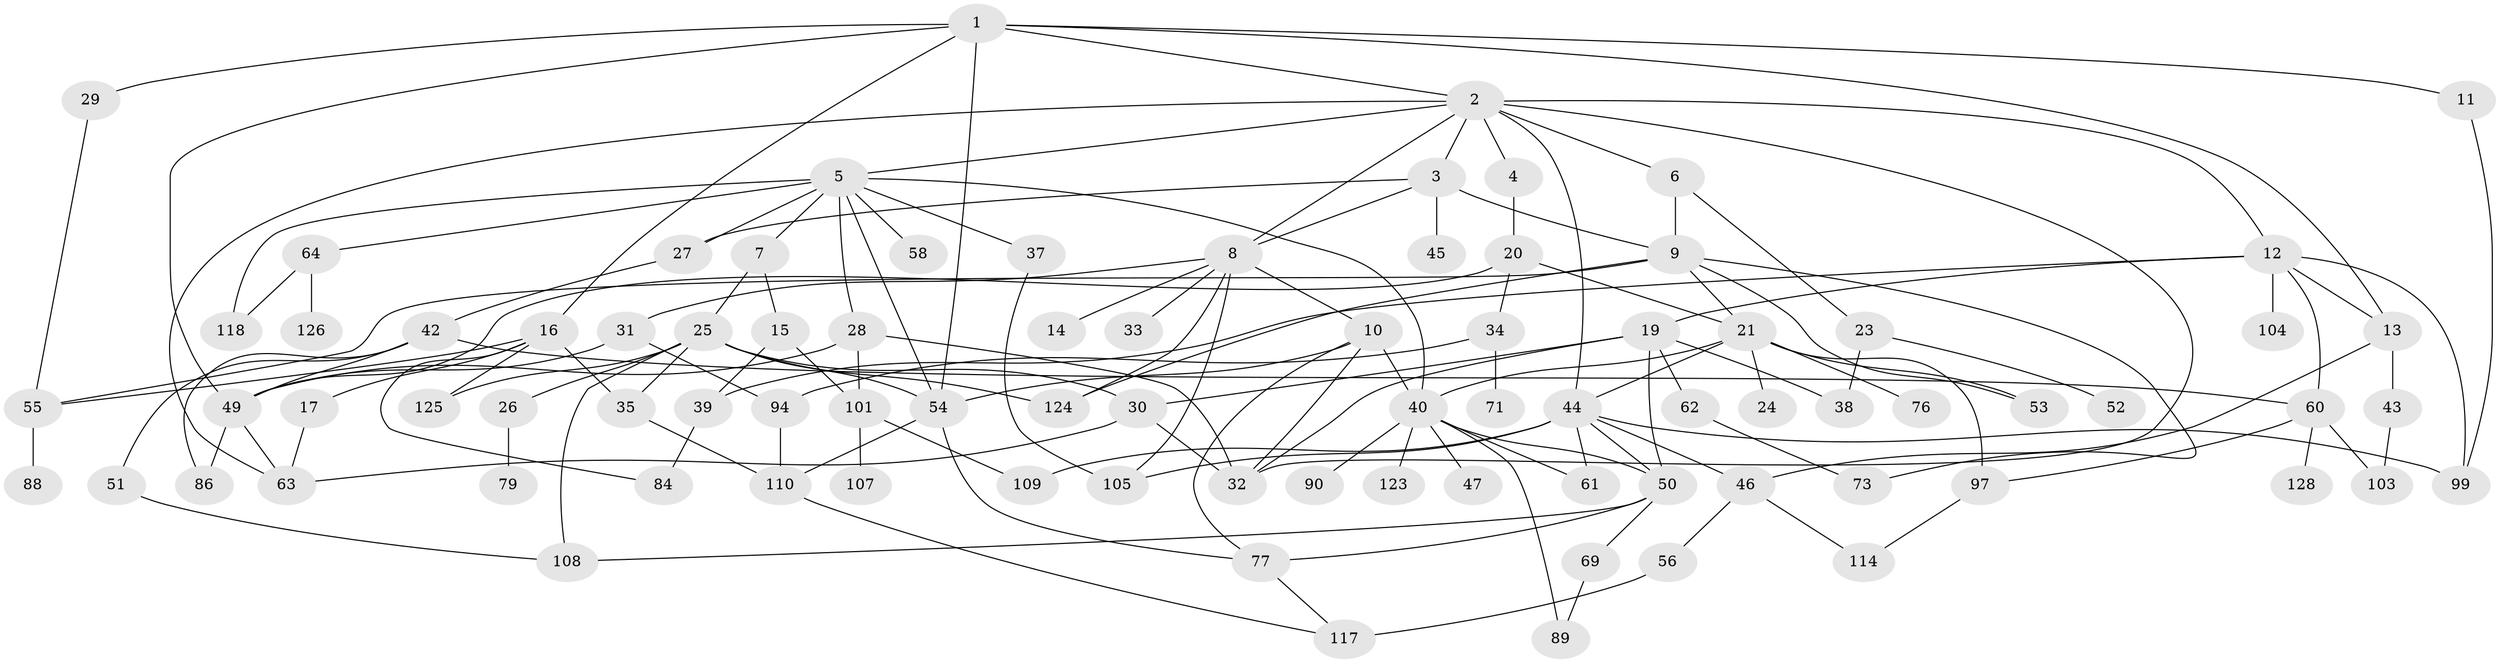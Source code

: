 // original degree distribution, {8: 0.015503875968992248, 10: 0.015503875968992248, 5: 0.07751937984496124, 3: 0.2248062015503876, 4: 0.12403100775193798, 7: 0.023255813953488372, 6: 0.031007751937984496, 2: 0.2868217054263566, 1: 0.20155038759689922}
// Generated by graph-tools (version 1.1) at 2025/10/02/27/25 16:10:56]
// undirected, 87 vertices, 146 edges
graph export_dot {
graph [start="1"]
  node [color=gray90,style=filled];
  1 [super="+83"];
  2 [super="+95"];
  3;
  4 [super="+96"];
  5 [super="+81"];
  6 [super="+92"];
  7;
  8 [super="+80"];
  9 [super="+102"];
  10;
  11;
  12 [super="+72"];
  13;
  14;
  15 [super="+87"];
  16 [super="+18"];
  17 [super="+115"];
  19 [super="+41"];
  20 [super="+91"];
  21 [super="+22"];
  23;
  24;
  25 [super="+36"];
  26;
  27;
  28 [super="+75"];
  29;
  30 [super="+112"];
  31 [super="+66"];
  32;
  33;
  34 [super="+70"];
  35 [super="+48"];
  37;
  38 [super="+129"];
  39 [super="+85"];
  40 [super="+57"];
  42;
  43;
  44 [super="+68"];
  45;
  46 [super="+59"];
  47;
  49 [super="+67"];
  50 [super="+82"];
  51 [super="+74"];
  52;
  53 [super="+98"];
  54 [super="+78"];
  55 [super="+106"];
  56 [super="+93"];
  58;
  60 [super="+65"];
  61;
  62;
  63;
  64;
  69;
  71;
  73;
  76 [super="+113"];
  77 [super="+119"];
  79;
  84;
  86 [super="+111"];
  88;
  89;
  90;
  94 [super="+122"];
  97 [super="+100"];
  99 [super="+120"];
  101;
  103;
  104;
  105;
  107;
  108;
  109 [super="+127"];
  110;
  114 [super="+116"];
  117 [super="+121"];
  118;
  123;
  124;
  125;
  126;
  128;
  1 -- 2;
  1 -- 11;
  1 -- 13;
  1 -- 16;
  1 -- 29;
  1 -- 54;
  1 -- 49;
  2 -- 3;
  2 -- 4;
  2 -- 5;
  2 -- 6;
  2 -- 12;
  2 -- 63;
  2 -- 32;
  2 -- 8;
  2 -- 44;
  3 -- 8;
  3 -- 45;
  3 -- 9;
  3 -- 27;
  4 -- 20;
  5 -- 7;
  5 -- 27;
  5 -- 28;
  5 -- 37;
  5 -- 58;
  5 -- 64;
  5 -- 118;
  5 -- 40;
  5 -- 54;
  6 -- 9;
  6 -- 23;
  7 -- 15;
  7 -- 25;
  8 -- 10;
  8 -- 14;
  8 -- 31;
  8 -- 33;
  8 -- 105;
  8 -- 124;
  9 -- 21;
  9 -- 73;
  9 -- 55;
  9 -- 124;
  9 -- 53;
  10 -- 77;
  10 -- 32;
  10 -- 54;
  10 -- 40;
  11 -- 99;
  12 -- 19;
  12 -- 99;
  12 -- 60;
  12 -- 104;
  12 -- 13;
  12 -- 39;
  13 -- 43;
  13 -- 46;
  15 -- 39;
  15 -- 101;
  16 -- 17;
  16 -- 55;
  16 -- 84;
  16 -- 125;
  16 -- 35;
  17 -- 63;
  19 -- 30;
  19 -- 32;
  19 -- 50;
  19 -- 62;
  19 -- 38;
  20 -- 34;
  20 -- 49;
  20 -- 21;
  21 -- 24;
  21 -- 97;
  21 -- 53 [weight=2];
  21 -- 40;
  21 -- 44;
  21 -- 76;
  23 -- 38;
  23 -- 52;
  25 -- 26;
  25 -- 35;
  25 -- 124;
  25 -- 125;
  25 -- 30;
  25 -- 108;
  25 -- 54;
  26 -- 79;
  27 -- 42;
  28 -- 32;
  28 -- 49;
  28 -- 101;
  29 -- 55;
  30 -- 63;
  30 -- 32;
  31 -- 49;
  31 -- 94 [weight=2];
  34 -- 71;
  34 -- 94;
  35 -- 110;
  37 -- 105;
  39 -- 84;
  40 -- 47;
  40 -- 50;
  40 -- 61;
  40 -- 123;
  40 -- 89;
  40 -- 90;
  42 -- 51;
  42 -- 60;
  42 -- 86;
  42 -- 49;
  43 -- 103;
  44 -- 109;
  44 -- 99;
  44 -- 50;
  44 -- 105;
  44 -- 61;
  44 -- 46;
  46 -- 56;
  46 -- 114;
  49 -- 63;
  49 -- 86;
  50 -- 69;
  50 -- 77;
  50 -- 108;
  51 -- 108;
  54 -- 110;
  54 -- 77;
  55 -- 88;
  56 -- 117 [weight=2];
  60 -- 128;
  60 -- 103;
  60 -- 97;
  62 -- 73;
  64 -- 126;
  64 -- 118;
  69 -- 89;
  77 -- 117;
  94 -- 110;
  97 -- 114;
  101 -- 107;
  101 -- 109;
  110 -- 117;
}
